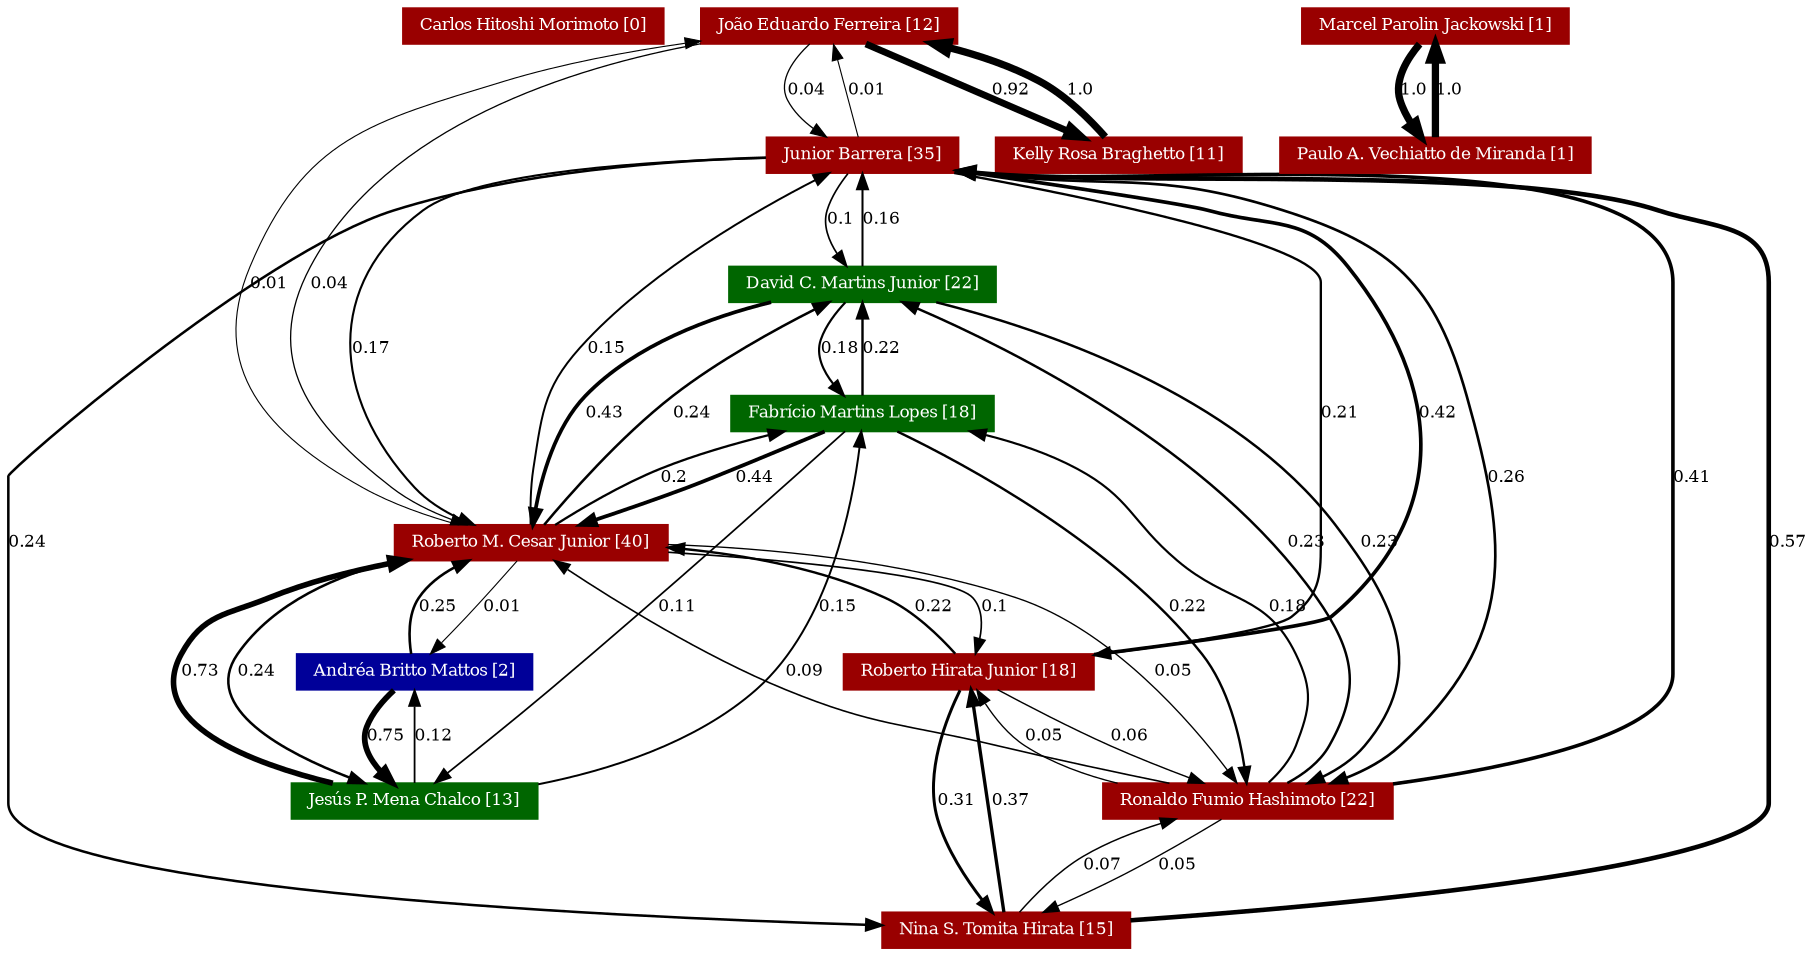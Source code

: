 strict digraph grafo3 {
	graph [bb="0,0,802,465",
		id=grafo3,
		overlap=False
	];
	node [fontsize=8,
		label="\N",
		shape=rectangle,
		style=filled
	];
	0	 [URL="http://lattes.cnpq.br/4575931307749163",
		color="#990000",
		fontcolor="#FFFFFF",
		height=0.23611,
		label="Carlos Hitoshi Morimoto [0]",
		pos="244,456.5",
		width=1.5139];
	1	 [URL="http://lattes.cnpq.br/0131770792108992",
		color="#990000",
		fontcolor="#FFFFFF",
		height=0.23611,
		label="João Eduardo Ferreira [12]",
		pos="369,456.5",
		width=1.4583];
	2	 [URL="http://lattes.cnpq.br/0362417828475021",
		color="#990000",
		fontcolor="#FFFFFF",
		height=0.23611,
		label="Junior Barrera [35]",
		pos="382,392.5",
		width=1.1111];
	1 -> 2	 [arrowhead=normal,
		arrowsize=0.75,
		fontsize=8,
		label=0.04,
		lp="358,424.5",
		penwidth=0.62,
		pos="e,368.39,401.03 360.8,447.83 354.08,440.59 346.39,429.38 351,419.5 353.49,414.16 357.68,409.53 362.18,405.71"];
	3	 [URL="http://lattes.cnpq.br/5416099300504556",
		color="#990000",
		fontcolor="#FFFFFF",
		height=0.23611,
		label="Kelly Rosa Braghetto [11]",
		pos="491,392.5",
		width=1.4167];
	1 -> 3	 [arrowhead=normal,
		arrowsize=0.75,
		fontsize=8,
		label=0.92,
		lp="444,424.5",
		penwidth=3.26,
		pos="e,475.92,401.16 383.96,447.9 405.27,437.07 444.51,417.13 469.1,404.63"];
	8	 [URL="http://lattes.cnpq.br/2240951178648368",
		color="#990000",
		fontcolor="#FFFFFF",
		height=0.23611,
		label="Roberto M. Cesar Junior [40]",
		pos="225,200.5",
		width=1.5556];
	1 -> 8	 [arrowhead=normal,
		arrowsize=0.75,
		fontsize=8,
		label=0.04,
		lp="152,328.5",
		penwidth=0.62,
		pos="e,204.39,209.14 320.33,447.97 263.52,436.09 173.68,406.74 145,337.5 125.52,290.46 142.13,264.6 177,227.5 182.65,221.49 190,216.57 \
197.25,212.68"];
	2 -> 1	 [arrowhead=normal,
		arrowsize=0.75,
		fontsize=8,
		label=0.01,
		lp="384,424.5",
		penwidth=0.53,
		pos="e,370.59,447.9 380.39,401.16 378.34,410.96 374.74,428.12 372.14,440.55"];
	2 -> 8	 [arrowhead=normal,
		arrowsize=0.75,
		fontsize=8,
		label=0.17,
		lp="172,296.5",
		penwidth=1.01,
		pos="e,209.52,209.04 341.87,391 291.81,389.57 209.99,384.33 187,365.5 160.45,343.76 159.35,325.34 165,291.5 169.96,261.83 168.78,251.43 \
187,227.5 191.25,221.92 197.04,217.12 202.83,213.21"];
	5	 [URL="http://lattes.cnpq.br/0644408634493034",
		color="#990000",
		fontcolor="#FFFFFF",
		height=0.23611,
		label="Nina S. Tomita Hirata [15]",
		pos="439,8.5",
		width=1.4722];
	2 -> 5	 [arrowhead=normal,
		arrowsize=0.75,
		fontsize=8,
		label=0.24,
		lp="7,200.5",
		penwidth=1.22,
		pos="e,386.48,11.519 341.82,388.99 289.92,385.31 202.73,377.57 173,365.5 116.57,342.58 0,304.93 0,233.5 0,233.5 0,233.5 0,71.5 0,33.7 \
258.48,17.405 378.76,11.868"];
	7	 [URL="http://lattes.cnpq.br/1647118503085126",
		color="#990000",
		fontcolor="#FFFFFF",
		height=0.23611,
		label="Roberto Hirata Junior [18]",
		pos="422,136.5",
		width=1.4306];
	2 -> 7	 [arrowhead=normal,
		arrowsize=0.75,
		fontsize=8,
		label=0.21,
		lp="585,264.5",
		penwidth=1.13,
		pos="e,469.12,145 417.49,383.95 473.98,371.44 578,346.14 578,329.5 578,329.5 578,329.5 578,199.5 578,182.33 577.23,174.43 564,163.5 560.49,\
160.6 515.21,152.62 476.71,146.25"];
	9	 [URL="http://lattes.cnpq.br/9283304583756076",
		color="#990000",
		fontcolor="#FFFFFF",
		height=0.23611,
		label="Ronaldo Fumio Hashimoto [22]",
		pos="534,72.5",
		width=1.6389];
	2 -> 9	 [arrowhead=normal,
		arrowsize=0.75,
		fontsize=8,
		label=0.26,
		lp="711,232.5",
		penwidth=1.28,
		pos="e,580,81.002 422.1,384.88 425.11,384.4 428.1,383.94 431,383.5 492.15,374.24 704,391.34 704,329.5 704,329.5 704,329.5 704,135.5 704,\
110.32 637.37,92.371 587.53,82.464"];
	11	 [URL="http://lattes.cnpq.br/1228255861618623",
		color="#006600",
		fontcolor="#FFFFFF",
		height=0.23611,
		label="David C. Martins Junior [22]",
		pos="383,328.5",
		width=1.5278];
	2 -> 11	 [arrowhead=normal,
		arrowsize=0.75,
		fontsize=8,
		label=0.1,
		lp="372,360.5",
		penwidth=0.8,
		pos="e,376.72,337.15 375.6,383.96 370.32,376.81 364.12,365.66 367,355.5 368.16,351.4 370.17,347.31 372.38,343.62"];
	3 -> 1	 [arrowhead=normal,
		arrowsize=0.75,
		fontsize=8,
		label=1.0,
		lp="472,424.5",
		penwidth=3.5,
		pos="e,408.37,447.93 485.21,401.22 478.71,409.37 467.44,422.05 455,429.5 443.03,436.67 428.93,442 415.64,445.9"];
	8 -> 1	 [arrowhead=normal,
		arrowsize=0.75,
		fontsize=8,
		label=0.01,
		lp="129,328.5",
		penwidth=0.53,
		pos="e,320.67,447.96 201.61,209.06 190,213.43 176.12,219.63 165,227.5 122.15,257.81 104.21,288.12 122,337.5 143.37,396.82 170.3,409.19 \
230,429.5 245.28,434.7 281.52,441.41 313.16,446.72"];
	8 -> 2	 [arrowhead=normal,
		arrowsize=0.75,
		fontsize=8,
		label=0.15,
		lp="278,296.5",
		penwidth=0.95,
		pos="e,369.81,383.92 225.92,209.08 226.94,216.47 228.87,227.94 232,237.5 237.51,254.31 239.23,258.75 249,273.5 280.25,320.67 334.94,360.79 \
363.48,379.77"];
	8 -> 7	 [arrowhead=normal,
		arrowsize=0.75,
		fontsize=8,
		label=0.1,
		lp="428,168.5",
		penwidth=0.8,
		pos="e,423.37,145.28 280.54,199.21 330.32,197.7 398.3,192.14 417,173.5 422.27,168.25 423.75,160.2 423.81,153.05"];
	8 -> 9	 [arrowhead=normal,
		arrowsize=0.75,
		fontsize=8,
		label=0.05,
		lp="505,136.5",
		penwidth=0.65,
		pos="e,529.68,81.403 280.51,199.21 324.17,197.44 385.95,191.52 437,173.5 459.21,165.66 464.78,161.57 482,145.5 500.41,128.32 516.49,103.77 \
525.72,88.232"];
	8 -> 11	 [arrowhead=normal,
		arrowsize=0.75,
		fontsize=8,
		label=0.24,
		lp="313,264.5",
		penwidth=1.22,
		pos="e,371.22,319.85 233.24,209.4 247.58,223.01 278.26,251.56 306,273.5 325.5,288.92 349.04,305.1 364.92,315.68"];
	10	 [URL="http://lattes.cnpq.br/4727357182510680",
		color="#006600",
		fontcolor="#FFFFFF",
		height=0.23611,
		label="Jesús P. Mena Chalco [13]",
		pos="176,72.5",
		width=1.4306];
	8 -> 10	 [arrowhead=normal,
		arrowsize=0.75,
		fontsize=8,
		label=0.24,
		lp="112,136.5",
		penwidth=1.22,
		pos="e,157.72,81.144 180.84,191.99 153.96,184.9 121.68,171.3 105,145.5 88.987,120.73 124.56,97.468 150.92,84.397"];
	12	 [URL="http://lattes.cnpq.br/1660070580824436",
		color="#006600",
		fontcolor="#FFFFFF",
		height=0.23611,
		label="Fabrício Martins Lopes [18]",
		pos="383,264.5",
		width=1.5];
	8 -> 12	 [arrowhead=normal,
		arrowsize=0.75,
		fontsize=8,
		label=0.2,
		lp="301,232.5",
		penwidth=1.1,
		pos="e,352.75,255.89 238.28,209.14 252.3,216.99 275.21,229.2 296,237.5 311.85,243.83 329.86,249.46 345.36,253.84"];
	13	 [URL="http://lattes.cnpq.br/2837012019824386",
		color="#000099",
		fontcolor="#FFFFFF",
		height=0.23611,
		label="Andréa Britto Mattos [2]",
		pos="177,136.5",
		width=1.3611];
	8 -> 13	 [arrowhead=normal,
		arrowsize=0.75,
		fontsize=8,
		label=0.01,
		lp="211,168.5",
		penwidth=0.53,
		pos="e,182.93,145.16 219.11,191.9 211.27,181.76 197.25,163.66 187.55,151.13"];
	5 -> 2	 [arrowhead=normal,
		arrowsize=0.75,
		fontsize=8,
		label=0.57,
		lp="795,200.5",
		penwidth=2.21,
		pos="e,422.07,384.62 491.63,13.49 589.12,21.594 788,41.769 788,71.5 788,329.5 788,329.5 788,329.5 788,360.22 758.31,356.3 729,365.5 665.7,\
385.37 496.93,376.15 431,383.5 430.54,383.55 430.09,383.6 429.63,383.66"];
	5 -> 7	 [arrowhead=normal,
		arrowsize=0.75,
		fontsize=8,
		label=0.37,
		lp="439,72.5",
		penwidth=1.61,
		pos="e,423.01,128 437.97,17.125 435.23,37.439 427.71,93.162 424.05,120.28"];
	5 -> 9	 [arrowhead=normal,
		arrowsize=0.75,
		fontsize=8,
		label=0.07,
		lp="482,40.5",
		penwidth=0.71,
		pos="e,511.69,63.927 445.22,17.225 451.91,25.144 463.18,37.412 475,45.5 484.07,51.707 494.86,56.977 504.72,61.116"];
	7 -> 2	 [arrowhead=normal,
		arrowsize=0.75,
		fontsize=8,
		label=0.42,
		lp="631,264.5",
		penwidth=1.76,
		pos="e,422.09,384.7 472.15,145.03 518.26,152.05 579.84,161.7 582,163.5 641.47,213.03 634.83,275.13 589,337.5 570.62,362.52 554.7,356.44 \
525,365.5 515.86,368.29 467.52,376.87 429.53,383.42"];
	7 -> 8	 [arrowhead=normal,
		arrowsize=0.75,
		fontsize=8,
		label=0.22,
		lp="406,168.5",
		penwidth=1.16,
		pos="e,280.87,198.65 416.42,145.24 409.9,153.66 398.29,166.81 385,173.5 355.34,188.43 319.03,195.12 288.5,198"];
	7 -> 5	 [arrowhead=normal,
		arrowsize=0.75,
		fontsize=8,
		label=0.31,
		lp="419,72.5",
		penwidth=1.43,
		pos="e,433.75,17.108 419.1,127.85 414.5,114.6 406.55,86.591 412,63.5 415.4,49.078 423.28,34.116 429.66,23.609"];
	7 -> 9	 [arrowhead=normal,
		arrowsize=0.75,
		fontsize=8,
		label=0.06,
		lp="491,104.5",
		penwidth=0.68,
		pos="e,520.15,81.165 435.73,127.9 455.13,117.16 490.7,97.469 513.31,84.955"];
	9 -> 2	 [arrowhead=normal,
		arrowsize=0.75,
		fontsize=8,
		label=0.41,
		lp="749,232.5",
		penwidth=1.73,
		pos="e,422.07,384.65 593.05,79.504 654.54,87.44 742,104.22 742,135.5 742,329.5 742,329.5 742,329.5 742,399.65 500.67,375.38 431,383.5 \
430.55,383.55 430.09,383.61 429.63,383.66"];
	9 -> 8	 [arrowhead=normal,
		arrowsize=0.75,
		fontsize=8,
		label=0.09,
		lp="354,136.5",
		penwidth=0.77,
		pos="e,235.96,191.83 504.94,81.095 485.87,86.148 460.39,93.025 438,99.5 397.35,111.25 385.71,110.41 347,127.5 307.68,144.86 265.2,172.07 \
242.19,187.59"];
	9 -> 5	 [arrowhead=normal,
		arrowsize=0.75,
		fontsize=8,
		label=0.05,
		lp="508,40.5",
		penwidth=0.65,
		pos="e,455.67,17.152 525.42,63.794 516.64,56.113 502.42,44.234 489,35.5 480.67,30.078 471.08,24.866 462.54,20.551"];
	9 -> 7	 [arrowhead=normal,
		arrowsize=0.75,
		fontsize=8,
		label=0.05,
		lp="460,104.5",
		penwidth=0.65,
		pos="e,426.76,127.79 496.19,81.025 481.88,85.02 465.93,90.934 453,99.5 444.37,105.22 436.75,113.99 431.22,121.44"];
	9 -> 11	 [arrowhead=normal,
		arrowsize=0.75,
		fontsize=8,
		label=0.23,
		lp="562,200.5",
		penwidth=1.19,
		pos="e,396.22,319.83 558.67,81.025 567.57,85.037 576.71,90.962 582,99.5 599.52,127.76 590.98,146.92 571,173.5 522.07,238.58 440.07,293.06 \
402.67,315.93"];
	9 -> 12	 [arrowhead=normal,
		arrowsize=0.75,
		fontsize=8,
		label=0.18,
		lp="560,168.5",
		penwidth=1.04,
		pos="e,419.66,255.91 548.37,81.15 555.05,85.546 562.31,91.744 566,99.5 574.79,117.96 574.4,126.86 566,145.5 553.33,173.63 536.7,170.6 \
514,191.5 492.26,211.52 491.44,222.46 466,237.5 454.16,244.5 440.23,249.81 427.2,253.75"];
	11 -> 2	 [arrowhead=normal,
		arrowsize=0.75,
		fontsize=8,
		label=0.16,
		lp="390,360.5",
		penwidth=0.98,
		pos="e,382.12,383.9 382.88,337.16 382.72,346.86 382.45,363.8 382.25,376.19"];
	11 -> 8	 [arrowhead=normal,
		arrowsize=0.75,
		fontsize=8,
		label=0.43,
		lp="274,264.5",
		penwidth=1.79,
		pos="e,227.71,209.24 355.45,319.91 330.07,311.8 292.6,296.86 267,273.5 249.36,257.41 237.01,232.15 230.46,216.22"];
	11 -> 9	 [arrowhead=normal,
		arrowsize=0.75,
		fontsize=8,
		label=0.23,
		lp="593,200.5",
		penwidth=1.19,
		pos="e,569.93,81.034 404.18,320 416.86,315.24 433.14,308.65 447,301.5 508.62,269.71 529.77,263.71 573,209.5 604.26,170.3 629.56,138.46 \
598,99.5 592.57,92.793 585.13,87.802 577.25,84.093"];
	11 -> 12	 [arrowhead=normal,
		arrowsize=0.75,
		fontsize=8,
		label=0.18,
		lp="373,296.5",
		penwidth=1.04,
		pos="e,375.61,273.23 376.33,319.91 372.49,315.02 368.03,308.32 366,301.5 363.77,294.01 366.83,286.11 370.94,279.63"];
	10 -> 8	 [arrowhead=normal,
		arrowsize=0.75,
		fontsize=8,
		label=0.73,
		lp="91,136.5",
		penwidth=2.69,
		pos="e,169.3,195.98 149.37,81.014 117.13,91.667 68.895,113.49 84,145.5 97.768,174.67 130.89,188.28 161.57,194.54"];
	10 -> 12	 [arrowhead=normal,
		arrowsize=0.75,
		fontsize=8,
		label=0.15,
		lp="367,168.5",
		penwidth=0.95,
		pos="e,382.14,255.77 227.23,81.013 259.58,88.118 300.34,101.73 328,127.5 363.63,160.7 376.72,220.18 381.06,248.16"];
	10 -> 13	 [arrowhead=normal,
		arrowsize=0.75,
		fontsize=8,
		label=0.12,
		lp="184,104.5",
		penwidth=0.86,
		pos="e,176.88,127.9 176.12,81.165 176.28,90.864 176.55,107.8 176.75,120.19"];
	12 -> 8	 [arrowhead=normal,
		arrowsize=0.75,
		fontsize=8,
		label=0.44,
		lp="336,232.5",
		penwidth=1.82,
		pos="e,251.56,209.1 367.39,255.91 348.51,246.79 317.81,232.14 306,227.5 290.78,221.53 273.58,215.86 258.95,211.35"];
	12 -> 9	 [arrowhead=normal,
		arrowsize=0.75,
		fontsize=8,
		label=0.22,
		lp="508,168.5",
		penwidth=1.16,
		pos="e,533.77,81.349 395.11,255.86 420.9,239.01 481.7,196.09 516,145.5 527.59,128.4 531.72,104.48 533.19,88.992"];
	12 -> 11	 [arrowhead=normal,
		arrowsize=0.75,
		fontsize=8,
		label=0.22,
		lp="390,296.5",
		penwidth=1.16,
		pos="e,383,319.9 383,273.16 383,282.86 383,299.8 383,312.19"];
	12 -> 10	 [arrowhead=normal,
		arrowsize=0.75,
		fontsize=8,
		label=0.11,
		lp="292,168.5",
		penwidth=0.83,
		pos="e,184.25,81.071 374.63,255.82 342.89,226.69 229.79,122.87 189.98,86.336"];
	13 -> 8	 [arrowhead=normal,
		arrowsize=0.75,
		fontsize=8,
		label=0.25,
		lp="188,168.5",
		penwidth=1.25,
		pos="e,204.02,192 175.98,145.04 175.34,152.8 175.47,164.94 181,173.5 184.96,179.63 190.92,184.5 197.18,188.3"];
	13 -> 10	 [arrowhead=normal,
		arrowsize=0.75,
		fontsize=8,
		label=0.75,
		lp="166,104.5",
		penwidth=2.75,
		pos="e,168.54,81.252 169.94,127.98 165.88,123.11 161.16,116.42 159,109.5 156.67,102.04 159.72,94.144 163.84,87.655"];
	4	 [URL="http://lattes.cnpq.br/0926213060635986",
		color="#990000",
		fontcolor="#FFFFFF",
		height=0.23611,
		label="Marcel Parolin Jackowski [1]",
		pos="625,456.5",
		width=1.5694];
	6	 [URL="http://lattes.cnpq.br/5251389003736909",
		color="#990000",
		fontcolor="#FFFFFF",
		height=0.23611,
		label="Paulo A. Vechiatto de Miranda [1]",
		pos="625,392.5",
		width=1.8056];
	4 -> 6	 [arrowhead=normal,
		arrowsize=0.75,
		fontsize=8,
		label=1.0,
		lp="614,424.5",
		penwidth=3.5,
		pos="e,618.04,401.26 618.72,447.85 615.1,442.93 610.91,436.23 609,429.5 606.89,422.06 609.77,414.16 613.64,407.67"];
	6 -> 4	 [arrowhead=normal,
		arrowsize=0.75,
		fontsize=8,
		label=1.0,
		lp="630,424.5",
		penwidth=3.5,
		pos="e,625,447.9 625,401.16 625,410.86 625,427.8 625,440.19"];
}
